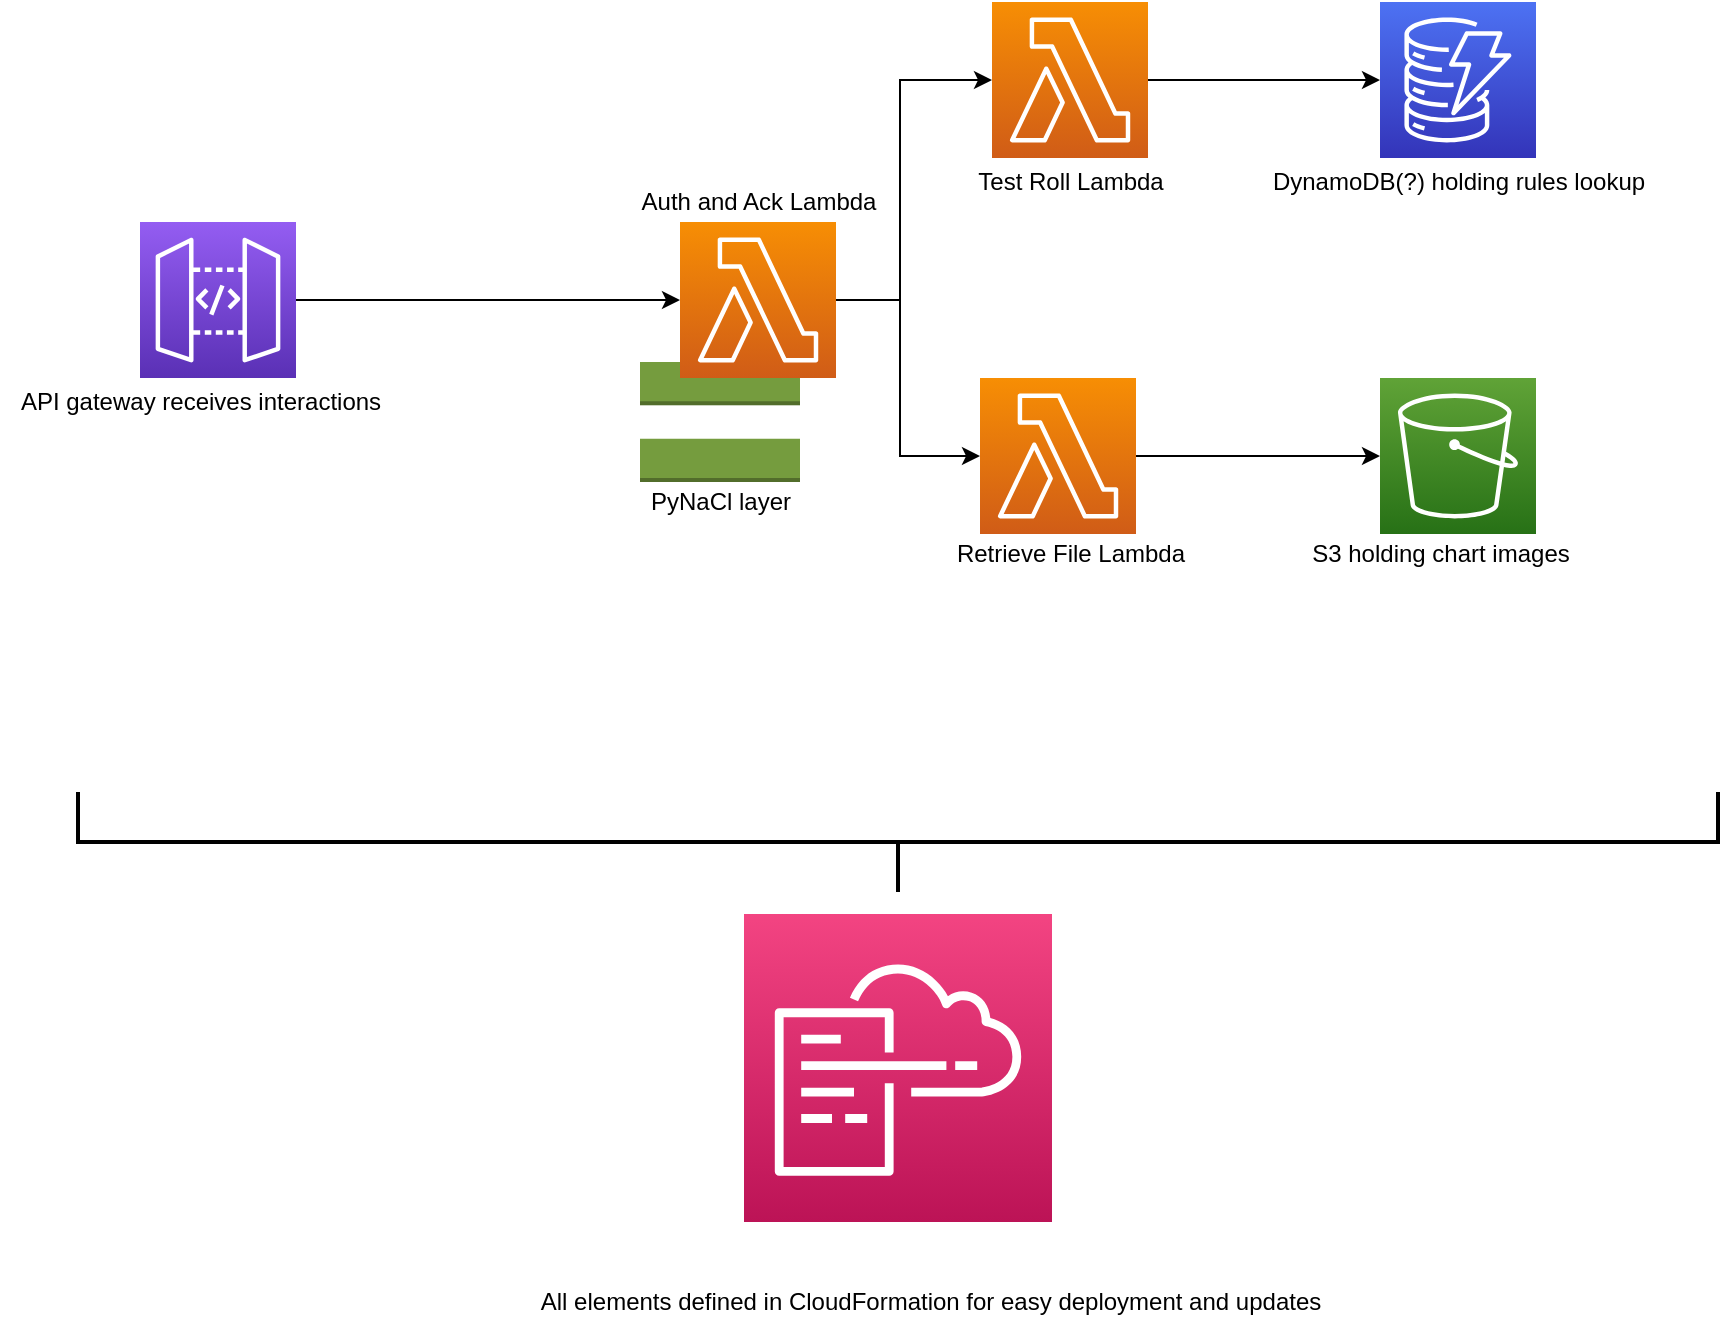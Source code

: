 <mxfile version="14.6.10" type="github">
  <diagram id="Fo_arxAlTphfYFIoxq5V" name="Page-1">
    <mxGraphModel dx="1038" dy="548" grid="1" gridSize="10" guides="1" tooltips="1" connect="1" arrows="1" fold="1" page="1" pageScale="1" pageWidth="827" pageHeight="1169" math="0" shadow="0">
      <root>
        <mxCell id="0" />
        <mxCell id="1" parent="0" />
        <mxCell id="ty1u1e1RL5_MlbQXQ0w0-1" value="" style="outlineConnect=0;dashed=0;verticalLabelPosition=bottom;verticalAlign=top;align=center;html=1;shape=mxgraph.aws3.layers;fillColor=#759C3E;gradientColor=none;" vertex="1" parent="1">
          <mxGeometry x="400" y="270" width="80" height="60" as="geometry" />
        </mxCell>
        <mxCell id="oq6VBbZFK9BP2Lz5DimH-5" style="edgeStyle=orthogonalEdgeStyle;rounded=0;orthogonalLoop=1;jettySize=auto;html=1;entryX=0;entryY=0.5;entryDx=0;entryDy=0;entryPerimeter=0;" parent="1" source="oq6VBbZFK9BP2Lz5DimH-1" target="oq6VBbZFK9BP2Lz5DimH-2" edge="1">
          <mxGeometry relative="1" as="geometry" />
        </mxCell>
        <mxCell id="oq6VBbZFK9BP2Lz5DimH-1" value="" style="points=[[0,0,0],[0.25,0,0],[0.5,0,0],[0.75,0,0],[1,0,0],[0,1,0],[0.25,1,0],[0.5,1,0],[0.75,1,0],[1,1,0],[0,0.25,0],[0,0.5,0],[0,0.75,0],[1,0.25,0],[1,0.5,0],[1,0.75,0]];outlineConnect=0;fontColor=#232F3E;gradientColor=#945DF2;gradientDirection=north;fillColor=#5A30B5;strokeColor=#ffffff;dashed=0;verticalLabelPosition=bottom;verticalAlign=top;align=center;html=1;fontSize=12;fontStyle=0;aspect=fixed;shape=mxgraph.aws4.resourceIcon;resIcon=mxgraph.aws4.api_gateway;" parent="1" vertex="1">
          <mxGeometry x="150" y="200" width="78" height="78" as="geometry" />
        </mxCell>
        <mxCell id="oq6VBbZFK9BP2Lz5DimH-6" style="edgeStyle=orthogonalEdgeStyle;rounded=0;orthogonalLoop=1;jettySize=auto;html=1;" parent="1" source="oq6VBbZFK9BP2Lz5DimH-2" target="oq6VBbZFK9BP2Lz5DimH-4" edge="1">
          <mxGeometry relative="1" as="geometry">
            <Array as="points">
              <mxPoint x="530" y="239" />
              <mxPoint x="530" y="317" />
            </Array>
          </mxGeometry>
        </mxCell>
        <mxCell id="oq6VBbZFK9BP2Lz5DimH-15" style="edgeStyle=orthogonalEdgeStyle;rounded=0;orthogonalLoop=1;jettySize=auto;html=1;entryX=0;entryY=0.5;entryDx=0;entryDy=0;entryPerimeter=0;" parent="1" source="oq6VBbZFK9BP2Lz5DimH-2" target="oq6VBbZFK9BP2Lz5DimH-14" edge="1">
          <mxGeometry relative="1" as="geometry">
            <Array as="points">
              <mxPoint x="530" y="239" />
              <mxPoint x="530" y="129" />
            </Array>
          </mxGeometry>
        </mxCell>
        <mxCell id="oq6VBbZFK9BP2Lz5DimH-2" value="" style="points=[[0,0,0],[0.25,0,0],[0.5,0,0],[0.75,0,0],[1,0,0],[0,1,0],[0.25,1,0],[0.5,1,0],[0.75,1,0],[1,1,0],[0,0.25,0],[0,0.5,0],[0,0.75,0],[1,0.25,0],[1,0.5,0],[1,0.75,0]];outlineConnect=0;fontColor=#232F3E;gradientColor=#F78E04;gradientDirection=north;fillColor=#D05C17;strokeColor=#ffffff;dashed=0;verticalLabelPosition=bottom;verticalAlign=top;align=center;html=1;fontSize=12;fontStyle=0;aspect=fixed;shape=mxgraph.aws4.resourceIcon;resIcon=mxgraph.aws4.lambda;" parent="1" vertex="1">
          <mxGeometry x="420" y="200" width="78" height="78" as="geometry" />
        </mxCell>
        <mxCell id="oq6VBbZFK9BP2Lz5DimH-3" value="" style="points=[[0,0,0],[0.25,0,0],[0.5,0,0],[0.75,0,0],[1,0,0],[0,1,0],[0.25,1,0],[0.5,1,0],[0.75,1,0],[1,1,0],[0,0.25,0],[0,0.5,0],[0,0.75,0],[1,0.25,0],[1,0.5,0],[1,0.75,0]];outlineConnect=0;fontColor=#232F3E;gradientColor=#60A337;gradientDirection=north;fillColor=#277116;strokeColor=#ffffff;dashed=0;verticalLabelPosition=bottom;verticalAlign=top;align=center;html=1;fontSize=12;fontStyle=0;aspect=fixed;shape=mxgraph.aws4.resourceIcon;resIcon=mxgraph.aws4.s3;" parent="1" vertex="1">
          <mxGeometry x="770" y="278" width="78" height="78" as="geometry" />
        </mxCell>
        <mxCell id="oq6VBbZFK9BP2Lz5DimH-7" style="edgeStyle=orthogonalEdgeStyle;rounded=0;orthogonalLoop=1;jettySize=auto;html=1;" parent="1" source="oq6VBbZFK9BP2Lz5DimH-4" target="oq6VBbZFK9BP2Lz5DimH-3" edge="1">
          <mxGeometry relative="1" as="geometry" />
        </mxCell>
        <mxCell id="oq6VBbZFK9BP2Lz5DimH-4" value="" style="points=[[0,0,0],[0.25,0,0],[0.5,0,0],[0.75,0,0],[1,0,0],[0,1,0],[0.25,1,0],[0.5,1,0],[0.75,1,0],[1,1,0],[0,0.25,0],[0,0.5,0],[0,0.75,0],[1,0.25,0],[1,0.5,0],[1,0.75,0]];outlineConnect=0;fontColor=#232F3E;gradientColor=#F78E04;gradientDirection=north;fillColor=#D05C17;strokeColor=#ffffff;dashed=0;verticalLabelPosition=bottom;verticalAlign=top;align=center;html=1;fontSize=12;fontStyle=0;aspect=fixed;shape=mxgraph.aws4.resourceIcon;resIcon=mxgraph.aws4.lambda;" parent="1" vertex="1">
          <mxGeometry x="570" y="278" width="78" height="78" as="geometry" />
        </mxCell>
        <mxCell id="oq6VBbZFK9BP2Lz5DimH-8" value="Auth and Ack Lambda" style="text;html=1;align=center;verticalAlign=middle;resizable=0;points=[];autosize=1;strokeColor=none;" parent="1" vertex="1">
          <mxGeometry x="394" y="180" width="130" height="20" as="geometry" />
        </mxCell>
        <mxCell id="oq6VBbZFK9BP2Lz5DimH-9" value="Retrieve File Lambda" style="text;html=1;align=center;verticalAlign=middle;resizable=0;points=[];autosize=1;strokeColor=none;" parent="1" vertex="1">
          <mxGeometry x="550" y="356" width="130" height="20" as="geometry" />
        </mxCell>
        <mxCell id="oq6VBbZFK9BP2Lz5DimH-10" value="S3 holding chart images" style="text;html=1;align=center;verticalAlign=middle;resizable=0;points=[];autosize=1;strokeColor=none;" parent="1" vertex="1">
          <mxGeometry x="730" y="356" width="140" height="20" as="geometry" />
        </mxCell>
        <mxCell id="oq6VBbZFK9BP2Lz5DimH-11" value="API gateway receives interactions" style="text;html=1;align=center;verticalAlign=middle;resizable=0;points=[];autosize=1;strokeColor=none;" parent="1" vertex="1">
          <mxGeometry x="80" y="280" width="200" height="20" as="geometry" />
        </mxCell>
        <mxCell id="oq6VBbZFK9BP2Lz5DimH-12" value="" style="points=[[0,0,0],[0.25,0,0],[0.5,0,0],[0.75,0,0],[1,0,0],[0,1,0],[0.25,1,0],[0.5,1,0],[0.75,1,0],[1,1,0],[0,0.25,0],[0,0.5,0],[0,0.75,0],[1,0.25,0],[1,0.5,0],[1,0.75,0]];outlineConnect=0;fontColor=#232F3E;gradientColor=#4D72F3;gradientDirection=north;fillColor=#3334B9;strokeColor=#ffffff;dashed=0;verticalLabelPosition=bottom;verticalAlign=top;align=center;html=1;fontSize=12;fontStyle=0;aspect=fixed;shape=mxgraph.aws4.resourceIcon;resIcon=mxgraph.aws4.dynamodb;" parent="1" vertex="1">
          <mxGeometry x="770" y="90" width="78" height="78" as="geometry" />
        </mxCell>
        <mxCell id="oq6VBbZFK9BP2Lz5DimH-13" value="DynamoDB(?) holding rules lookup" style="text;html=1;align=center;verticalAlign=middle;resizable=0;points=[];autosize=1;strokeColor=none;" parent="1" vertex="1">
          <mxGeometry x="709" y="170" width="200" height="20" as="geometry" />
        </mxCell>
        <mxCell id="oq6VBbZFK9BP2Lz5DimH-18" style="edgeStyle=orthogonalEdgeStyle;rounded=0;orthogonalLoop=1;jettySize=auto;html=1;entryX=0;entryY=0.5;entryDx=0;entryDy=0;entryPerimeter=0;" parent="1" source="oq6VBbZFK9BP2Lz5DimH-14" target="oq6VBbZFK9BP2Lz5DimH-12" edge="1">
          <mxGeometry relative="1" as="geometry" />
        </mxCell>
        <mxCell id="oq6VBbZFK9BP2Lz5DimH-14" value="" style="points=[[0,0,0],[0.25,0,0],[0.5,0,0],[0.75,0,0],[1,0,0],[0,1,0],[0.25,1,0],[0.5,1,0],[0.75,1,0],[1,1,0],[0,0.25,0],[0,0.5,0],[0,0.75,0],[1,0.25,0],[1,0.5,0],[1,0.75,0]];outlineConnect=0;fontColor=#232F3E;gradientColor=#F78E04;gradientDirection=north;fillColor=#D05C17;strokeColor=#ffffff;dashed=0;verticalLabelPosition=bottom;verticalAlign=top;align=center;html=1;fontSize=12;fontStyle=0;aspect=fixed;shape=mxgraph.aws4.resourceIcon;resIcon=mxgraph.aws4.lambda;" parent="1" vertex="1">
          <mxGeometry x="576" y="90" width="78" height="78" as="geometry" />
        </mxCell>
        <mxCell id="oq6VBbZFK9BP2Lz5DimH-16" value="Test Roll Lambda" style="text;html=1;align=center;verticalAlign=middle;resizable=0;points=[];autosize=1;strokeColor=none;" parent="1" vertex="1">
          <mxGeometry x="560" y="170" width="110" height="20" as="geometry" />
        </mxCell>
        <mxCell id="oq6VBbZFK9BP2Lz5DimH-20" value="" style="strokeWidth=2;html=1;shape=mxgraph.flowchart.annotation_2;align=left;labelPosition=right;pointerEvents=1;rotation=-90;" parent="1" vertex="1">
          <mxGeometry x="504" y="100" width="50" height="820" as="geometry" />
        </mxCell>
        <mxCell id="oq6VBbZFK9BP2Lz5DimH-21" value="All elements defined in CloudFormation for easy deployment and updates" style="text;html=1;align=center;verticalAlign=middle;resizable=0;points=[];autosize=1;strokeColor=none;" parent="1" vertex="1">
          <mxGeometry x="340" y="730" width="410" height="20" as="geometry" />
        </mxCell>
        <mxCell id="oq6VBbZFK9BP2Lz5DimH-22" value="" style="points=[[0,0,0],[0.25,0,0],[0.5,0,0],[0.75,0,0],[1,0,0],[0,1,0],[0.25,1,0],[0.5,1,0],[0.75,1,0],[1,1,0],[0,0.25,0],[0,0.5,0],[0,0.75,0],[1,0.25,0],[1,0.5,0],[1,0.75,0]];points=[[0,0,0],[0.25,0,0],[0.5,0,0],[0.75,0,0],[1,0,0],[0,1,0],[0.25,1,0],[0.5,1,0],[0.75,1,0],[1,1,0],[0,0.25,0],[0,0.5,0],[0,0.75,0],[1,0.25,0],[1,0.5,0],[1,0.75,0]];outlineConnect=0;fontColor=#232F3E;gradientColor=#F34482;gradientDirection=north;fillColor=#BC1356;strokeColor=#ffffff;dashed=0;verticalLabelPosition=bottom;verticalAlign=top;align=center;html=1;fontSize=12;fontStyle=0;aspect=fixed;shape=mxgraph.aws4.resourceIcon;resIcon=mxgraph.aws4.cloudformation;" parent="1" vertex="1">
          <mxGeometry x="452" y="546" width="154" height="154" as="geometry" />
        </mxCell>
        <mxCell id="ty1u1e1RL5_MlbQXQ0w0-2" value="PyNaCl layer" style="text;html=1;align=center;verticalAlign=middle;resizable=0;points=[];autosize=1;strokeColor=none;" vertex="1" parent="1">
          <mxGeometry x="395" y="330" width="90" height="20" as="geometry" />
        </mxCell>
      </root>
    </mxGraphModel>
  </diagram>
</mxfile>
